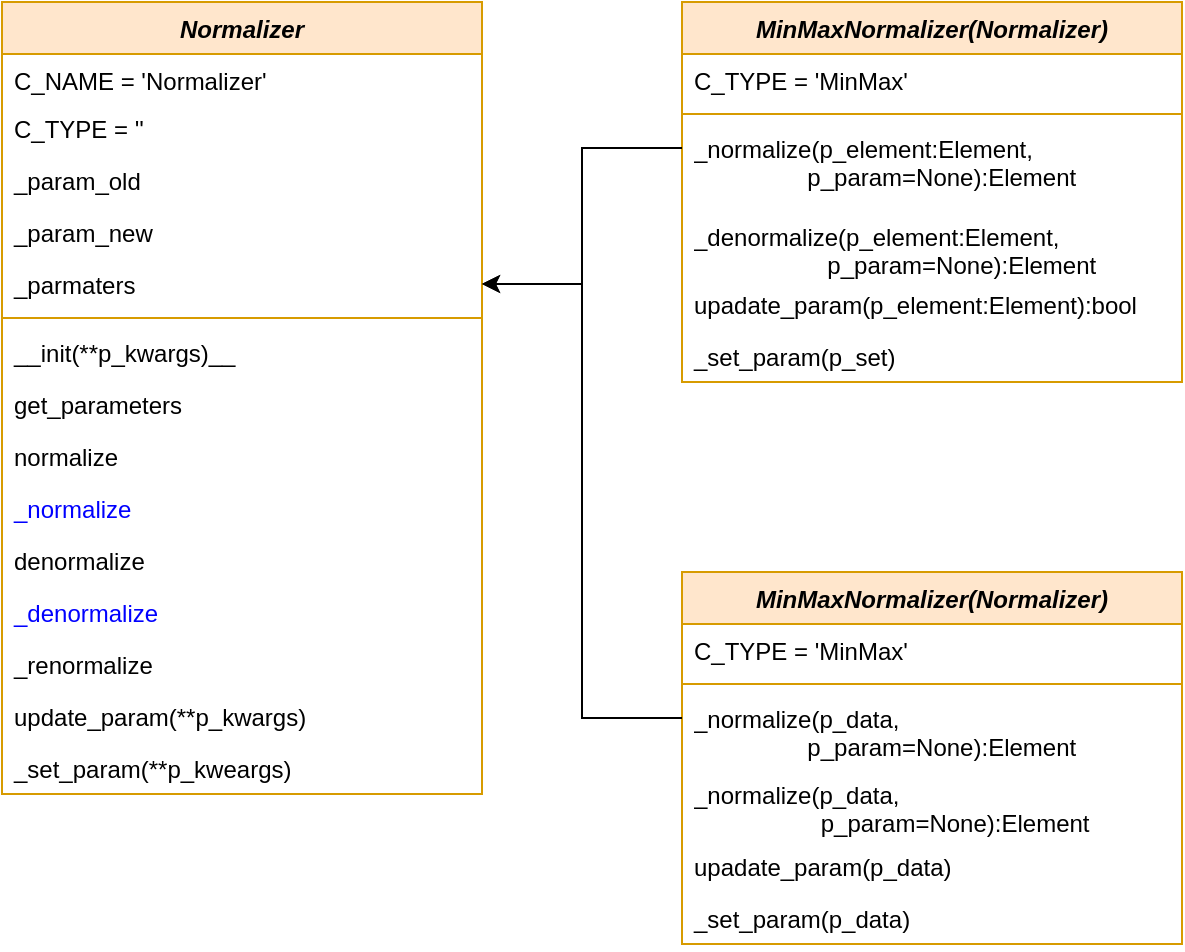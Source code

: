 <mxfile version="20.2.3" type="device"><diagram id="C5RBs43oDa-KdzZeNtuy" name="Page-1"><mxGraphModel dx="692" dy="433" grid="1" gridSize="10" guides="1" tooltips="1" connect="1" arrows="1" fold="1" page="1" pageScale="1" pageWidth="827" pageHeight="1169" math="0" shadow="0"><root><mxCell id="WIyWlLk6GJQsqaUBKTNV-0"/><mxCell id="WIyWlLk6GJQsqaUBKTNV-1" parent="WIyWlLk6GJQsqaUBKTNV-0"/><mxCell id="zkfFHV4jXpPFQw0GAbJ--0" value="Normalizer" style="swimlane;fontStyle=3;align=center;verticalAlign=top;childLayout=stackLayout;horizontal=1;startSize=26;horizontalStack=0;resizeParent=1;resizeLast=0;collapsible=1;marginBottom=0;rounded=0;shadow=0;strokeWidth=1;fillColor=#ffe6cc;strokeColor=#d79b00;" parent="WIyWlLk6GJQsqaUBKTNV-1" vertex="1"><mxGeometry x="120" y="84" width="240" height="396" as="geometry"><mxRectangle x="230" y="140" width="160" height="26" as="alternateBounds"/></mxGeometry></mxCell><mxCell id="zkfFHV4jXpPFQw0GAbJ--1" value="C_NAME = 'Normalizer'" style="text;align=left;verticalAlign=top;spacingLeft=4;spacingRight=4;overflow=hidden;rotatable=0;points=[[0,0.5],[1,0.5]];portConstraint=eastwest;" parent="zkfFHV4jXpPFQw0GAbJ--0" vertex="1"><mxGeometry y="26" width="240" height="24" as="geometry"/></mxCell><mxCell id="zkfFHV4jXpPFQw0GAbJ--2" value="C_TYPE = ''" style="text;align=left;verticalAlign=top;spacingLeft=4;spacingRight=4;overflow=hidden;rotatable=0;points=[[0,0.5],[1,0.5]];portConstraint=eastwest;rounded=0;shadow=0;html=0;" parent="zkfFHV4jXpPFQw0GAbJ--0" vertex="1"><mxGeometry y="50" width="240" height="26" as="geometry"/></mxCell><mxCell id="zkfFHV4jXpPFQw0GAbJ--3" value="_param_old" style="text;align=left;verticalAlign=top;spacingLeft=4;spacingRight=4;overflow=hidden;rotatable=0;points=[[0,0.5],[1,0.5]];portConstraint=eastwest;rounded=0;shadow=0;html=0;" parent="zkfFHV4jXpPFQw0GAbJ--0" vertex="1"><mxGeometry y="76" width="240" height="26" as="geometry"/></mxCell><mxCell id="eLnOqRD9iw0-AsLMPfdM-0" value="_param_new" style="text;align=left;verticalAlign=top;spacingLeft=4;spacingRight=4;overflow=hidden;rotatable=0;points=[[0,0.5],[1,0.5]];portConstraint=eastwest;rounded=0;shadow=0;html=0;" vertex="1" parent="zkfFHV4jXpPFQw0GAbJ--0"><mxGeometry y="102" width="240" height="26" as="geometry"/></mxCell><mxCell id="eLnOqRD9iw0-AsLMPfdM-3" value="_parmaters" style="text;align=left;verticalAlign=top;spacingLeft=4;spacingRight=4;overflow=hidden;rotatable=0;points=[[0,0.5],[1,0.5]];portConstraint=eastwest;rounded=0;shadow=0;html=0;" vertex="1" parent="zkfFHV4jXpPFQw0GAbJ--0"><mxGeometry y="128" width="240" height="26" as="geometry"/></mxCell><mxCell id="zkfFHV4jXpPFQw0GAbJ--4" value="" style="line;html=1;strokeWidth=1;align=left;verticalAlign=middle;spacingTop=-1;spacingLeft=3;spacingRight=3;rotatable=0;labelPosition=right;points=[];portConstraint=eastwest;fillColor=#ffe6cc;strokeColor=#d79b00;" parent="zkfFHV4jXpPFQw0GAbJ--0" vertex="1"><mxGeometry y="154" width="240" height="8" as="geometry"/></mxCell><mxCell id="8zqGU7UVI0wgR4KLh-GC-10" value="__init(**p_kwargs)__" style="text;align=left;verticalAlign=top;spacingLeft=4;spacingRight=4;overflow=hidden;rotatable=0;points=[[0,0.5],[1,0.5]];portConstraint=eastwest;" parent="zkfFHV4jXpPFQw0GAbJ--0" vertex="1"><mxGeometry y="162" width="240" height="26" as="geometry"/></mxCell><mxCell id="8zqGU7UVI0wgR4KLh-GC-9" value="get_parameters" style="text;align=left;verticalAlign=top;spacingLeft=4;spacingRight=4;overflow=hidden;rotatable=0;points=[[0,0.5],[1,0.5]];portConstraint=eastwest;" parent="zkfFHV4jXpPFQw0GAbJ--0" vertex="1"><mxGeometry y="188" width="240" height="26" as="geometry"/></mxCell><mxCell id="zkfFHV4jXpPFQw0GAbJ--5" value="normalize" style="text;align=left;verticalAlign=top;spacingLeft=4;spacingRight=4;overflow=hidden;rotatable=0;points=[[0,0.5],[1,0.5]];portConstraint=eastwest;" parent="zkfFHV4jXpPFQw0GAbJ--0" vertex="1"><mxGeometry y="214" width="240" height="26" as="geometry"/></mxCell><mxCell id="8zqGU7UVI0wgR4KLh-GC-6" value="_normalize" style="text;align=left;verticalAlign=top;spacingLeft=4;spacingRight=4;overflow=hidden;rotatable=0;points=[[0,0.5],[1,0.5]];portConstraint=eastwest;fontColor=#0000FF;" parent="zkfFHV4jXpPFQw0GAbJ--0" vertex="1"><mxGeometry y="240" width="240" height="26" as="geometry"/></mxCell><mxCell id="8zqGU7UVI0wgR4KLh-GC-7" value="denormalize" style="text;align=left;verticalAlign=top;spacingLeft=4;spacingRight=4;overflow=hidden;rotatable=0;points=[[0,0.5],[1,0.5]];portConstraint=eastwest;" parent="zkfFHV4jXpPFQw0GAbJ--0" vertex="1"><mxGeometry y="266" width="240" height="26" as="geometry"/></mxCell><mxCell id="8zqGU7UVI0wgR4KLh-GC-8" value="_denormalize" style="text;align=left;verticalAlign=top;spacingLeft=4;spacingRight=4;overflow=hidden;rotatable=0;points=[[0,0.5],[1,0.5]];portConstraint=eastwest;fontColor=#0000FF;" parent="zkfFHV4jXpPFQw0GAbJ--0" vertex="1"><mxGeometry y="292" width="240" height="26" as="geometry"/></mxCell><mxCell id="eLnOqRD9iw0-AsLMPfdM-4" value="_renormalize" style="text;align=left;verticalAlign=top;spacingLeft=4;spacingRight=4;overflow=hidden;rotatable=0;points=[[0,0.5],[1,0.5]];portConstraint=eastwest;fontColor=#000000;" vertex="1" parent="zkfFHV4jXpPFQw0GAbJ--0"><mxGeometry y="318" width="240" height="26" as="geometry"/></mxCell><mxCell id="eLnOqRD9iw0-AsLMPfdM-5" value="update_param(**p_kwargs)" style="text;align=left;verticalAlign=top;spacingLeft=4;spacingRight=4;overflow=hidden;rotatable=0;points=[[0,0.5],[1,0.5]];portConstraint=eastwest;fontColor=#000000;" vertex="1" parent="zkfFHV4jXpPFQw0GAbJ--0"><mxGeometry y="344" width="240" height="26" as="geometry"/></mxCell><mxCell id="eLnOqRD9iw0-AsLMPfdM-6" value="_set_param(**p_kweargs)" style="text;align=left;verticalAlign=top;spacingLeft=4;spacingRight=4;overflow=hidden;rotatable=0;points=[[0,0.5],[1,0.5]];portConstraint=eastwest;fontColor=#000000;" vertex="1" parent="zkfFHV4jXpPFQw0GAbJ--0"><mxGeometry y="370" width="240" height="26" as="geometry"/></mxCell><mxCell id="8zqGU7UVI0wgR4KLh-GC-14" value="MinMaxNormalizer(Normalizer)" style="swimlane;fontStyle=3;align=center;verticalAlign=top;childLayout=stackLayout;horizontal=1;startSize=26;horizontalStack=0;resizeParent=1;resizeLast=0;collapsible=1;marginBottom=0;rounded=0;shadow=0;strokeWidth=1;fillColor=#ffe6cc;strokeColor=#d79b00;" parent="WIyWlLk6GJQsqaUBKTNV-1" vertex="1"><mxGeometry x="460" y="84" width="250" height="190" as="geometry"><mxRectangle x="230" y="140" width="160" height="26" as="alternateBounds"/></mxGeometry></mxCell><mxCell id="8zqGU7UVI0wgR4KLh-GC-16" value="C_TYPE = 'MinMax'" style="text;align=left;verticalAlign=top;spacingLeft=4;spacingRight=4;overflow=hidden;rotatable=0;points=[[0,0.5],[1,0.5]];portConstraint=eastwest;rounded=0;shadow=0;html=0;" parent="8zqGU7UVI0wgR4KLh-GC-14" vertex="1"><mxGeometry y="26" width="250" height="26" as="geometry"/></mxCell><mxCell id="8zqGU7UVI0wgR4KLh-GC-18" value="" style="line;html=1;strokeWidth=1;align=left;verticalAlign=middle;spacingTop=-1;spacingLeft=3;spacingRight=3;rotatable=0;labelPosition=right;points=[];portConstraint=eastwest;fillColor=#ffe6cc;strokeColor=#d79b00;" parent="8zqGU7UVI0wgR4KLh-GC-14" vertex="1"><mxGeometry y="52" width="250" height="8" as="geometry"/></mxCell><mxCell id="8zqGU7UVI0wgR4KLh-GC-21" value="_normalize(p_element:Element,                                      p_param=None):Element" style="text;align=left;verticalAlign=top;spacingLeft=4;spacingRight=4;overflow=hidden;rotatable=0;points=[[0,0.5],[1,0.5]];portConstraint=eastwest;fontColor=#000000;whiteSpace=wrap;" parent="8zqGU7UVI0wgR4KLh-GC-14" vertex="1"><mxGeometry y="60" width="250" height="44" as="geometry"/></mxCell><mxCell id="eLnOqRD9iw0-AsLMPfdM-22" value="_denormalize(p_element:Element,                                    p_param=None):Element" style="text;align=left;verticalAlign=top;spacingLeft=4;spacingRight=4;overflow=hidden;rotatable=0;points=[[0,0.5],[1,0.5]];portConstraint=eastwest;fontColor=#000000;whiteSpace=wrap;" vertex="1" parent="8zqGU7UVI0wgR4KLh-GC-14"><mxGeometry y="104" width="250" height="34" as="geometry"/></mxCell><mxCell id="eLnOqRD9iw0-AsLMPfdM-7" value="upadate_param(p_element:Element):bool" style="text;align=left;verticalAlign=top;spacingLeft=4;spacingRight=4;overflow=hidden;rotatable=0;points=[[0,0.5],[1,0.5]];portConstraint=eastwest;fontColor=#000000;" vertex="1" parent="8zqGU7UVI0wgR4KLh-GC-14"><mxGeometry y="138" width="250" height="26" as="geometry"/></mxCell><mxCell id="eLnOqRD9iw0-AsLMPfdM-8" value="_set_param(p_set)" style="text;align=left;verticalAlign=top;spacingLeft=4;spacingRight=4;overflow=hidden;rotatable=0;points=[[0,0.5],[1,0.5]];portConstraint=eastwest;fontColor=#000000;" vertex="1" parent="8zqGU7UVI0wgR4KLh-GC-14"><mxGeometry y="164" width="250" height="26" as="geometry"/></mxCell><mxCell id="eLnOqRD9iw0-AsLMPfdM-9" value="" style="edgeStyle=orthogonalEdgeStyle;rounded=0;orthogonalLoop=1;jettySize=auto;html=1;fontColor=#000000;" edge="1" parent="WIyWlLk6GJQsqaUBKTNV-1" target="eLnOqRD9iw0-AsLMPfdM-3"><mxGeometry relative="1" as="geometry"><mxPoint x="460" y="157" as="sourcePoint"/><Array as="points"><mxPoint x="410" y="157"/><mxPoint x="410" y="225"/></Array></mxGeometry></mxCell><mxCell id="eLnOqRD9iw0-AsLMPfdM-11" value="MinMaxNormalizer(Normalizer)" style="swimlane;fontStyle=3;align=center;verticalAlign=top;childLayout=stackLayout;horizontal=1;startSize=26;horizontalStack=0;resizeParent=1;resizeLast=0;collapsible=1;marginBottom=0;rounded=0;shadow=0;strokeWidth=1;fillColor=#ffe6cc;strokeColor=#d79b00;" vertex="1" parent="WIyWlLk6GJQsqaUBKTNV-1"><mxGeometry x="460" y="369" width="250" height="186" as="geometry"><mxRectangle x="230" y="140" width="160" height="26" as="alternateBounds"/></mxGeometry></mxCell><mxCell id="eLnOqRD9iw0-AsLMPfdM-12" value="C_TYPE = 'MinMax'" style="text;align=left;verticalAlign=top;spacingLeft=4;spacingRight=4;overflow=hidden;rotatable=0;points=[[0,0.5],[1,0.5]];portConstraint=eastwest;rounded=0;shadow=0;html=0;" vertex="1" parent="eLnOqRD9iw0-AsLMPfdM-11"><mxGeometry y="26" width="250" height="26" as="geometry"/></mxCell><mxCell id="eLnOqRD9iw0-AsLMPfdM-14" value="" style="line;html=1;strokeWidth=1;align=left;verticalAlign=middle;spacingTop=-1;spacingLeft=3;spacingRight=3;rotatable=0;labelPosition=right;points=[];portConstraint=eastwest;fillColor=#ffe6cc;strokeColor=#d79b00;" vertex="1" parent="eLnOqRD9iw0-AsLMPfdM-11"><mxGeometry y="52" width="250" height="8" as="geometry"/></mxCell><mxCell id="eLnOqRD9iw0-AsLMPfdM-16" value="_normalize(p_data,                                                           p_param=None):Element" style="text;align=left;verticalAlign=top;spacingLeft=4;spacingRight=4;overflow=hidden;rotatable=0;points=[[0,0.5],[1,0.5]];portConstraint=eastwest;fontColor=#000000;whiteSpace=wrap;" vertex="1" parent="eLnOqRD9iw0-AsLMPfdM-11"><mxGeometry y="60" width="250" height="38" as="geometry"/></mxCell><mxCell id="eLnOqRD9iw0-AsLMPfdM-17" value="_normalize(p_data,                                                      p_param=None):Element" style="text;align=left;verticalAlign=top;spacingLeft=4;spacingRight=4;overflow=hidden;rotatable=0;points=[[0,0.5],[1,0.5]];portConstraint=eastwest;fontColor=#000000;whiteSpace=wrap;" vertex="1" parent="eLnOqRD9iw0-AsLMPfdM-11"><mxGeometry y="98" width="250" height="36" as="geometry"/></mxCell><mxCell id="eLnOqRD9iw0-AsLMPfdM-18" value="upadate_param(p_data)" style="text;align=left;verticalAlign=top;spacingLeft=4;spacingRight=4;overflow=hidden;rotatable=0;points=[[0,0.5],[1,0.5]];portConstraint=eastwest;fontColor=#000000;" vertex="1" parent="eLnOqRD9iw0-AsLMPfdM-11"><mxGeometry y="134" width="250" height="26" as="geometry"/></mxCell><mxCell id="eLnOqRD9iw0-AsLMPfdM-19" value="_set_param(p_data)" style="text;align=left;verticalAlign=top;spacingLeft=4;spacingRight=4;overflow=hidden;rotatable=0;points=[[0,0.5],[1,0.5]];portConstraint=eastwest;fontColor=#000000;" vertex="1" parent="eLnOqRD9iw0-AsLMPfdM-11"><mxGeometry y="160" width="250" height="26" as="geometry"/></mxCell><mxCell id="eLnOqRD9iw0-AsLMPfdM-20" value="" style="edgeStyle=orthogonalEdgeStyle;rounded=0;orthogonalLoop=1;jettySize=auto;html=1;fontColor=#000000;entryX=1;entryY=0.5;entryDx=0;entryDy=0;" edge="1" parent="WIyWlLk6GJQsqaUBKTNV-1" target="eLnOqRD9iw0-AsLMPfdM-3"><mxGeometry relative="1" as="geometry"><mxPoint x="460" y="442" as="sourcePoint"/><Array as="points"><mxPoint x="410" y="442"/><mxPoint x="410" y="225"/></Array></mxGeometry></mxCell></root></mxGraphModel></diagram></mxfile>